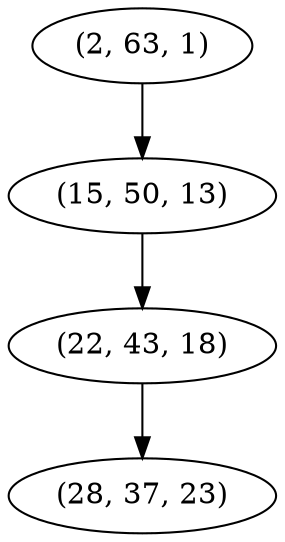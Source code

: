 digraph tree {
    "(2, 63, 1)";
    "(15, 50, 13)";
    "(22, 43, 18)";
    "(28, 37, 23)";
    "(2, 63, 1)" -> "(15, 50, 13)";
    "(15, 50, 13)" -> "(22, 43, 18)";
    "(22, 43, 18)" -> "(28, 37, 23)";
}
